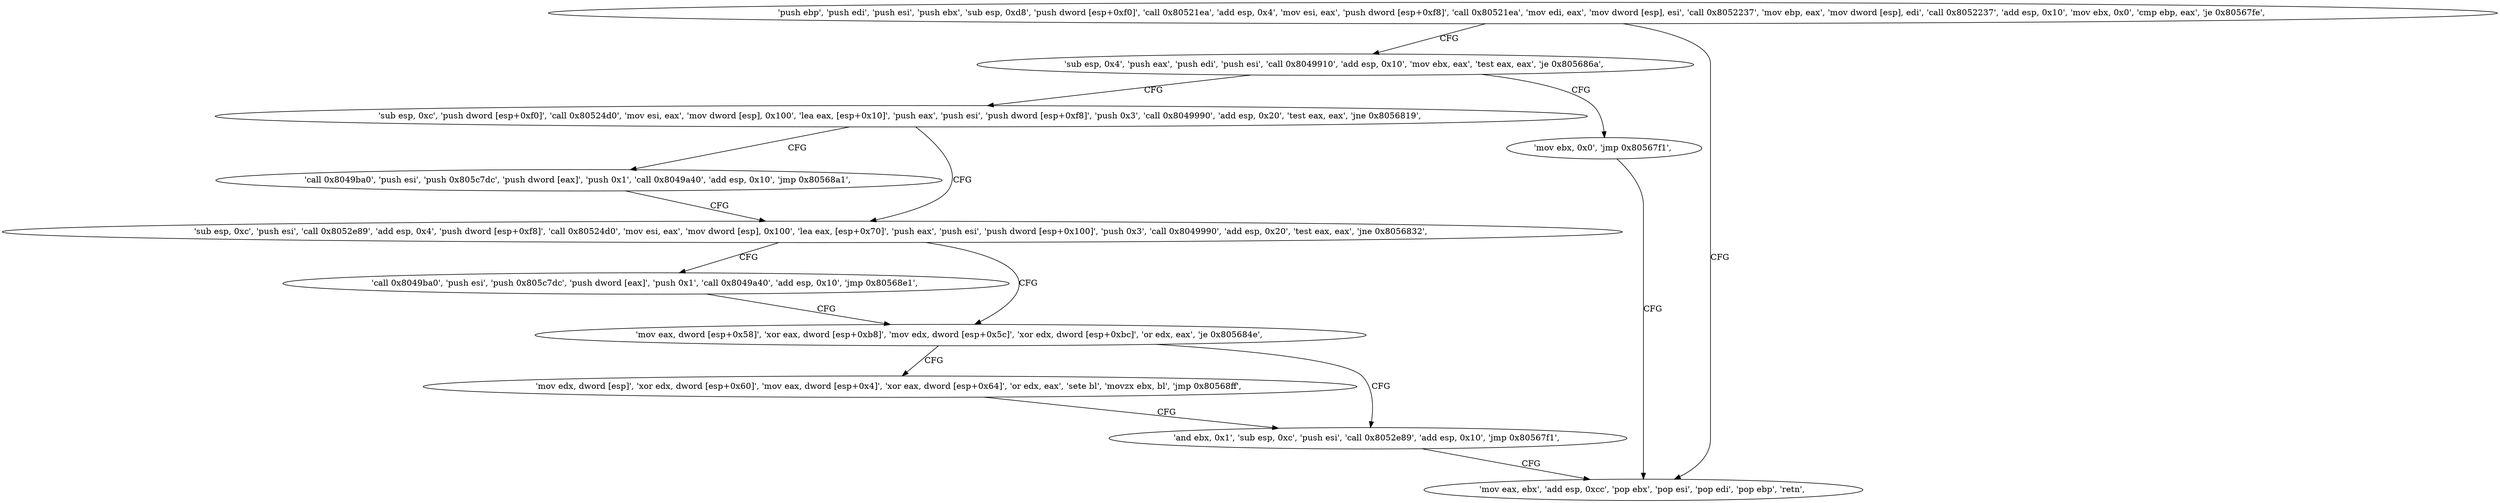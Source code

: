 digraph "func" {
"134571946" [label = "'push ebp', 'push edi', 'push esi', 'push ebx', 'sub esp, 0xd8', 'push dword [esp+0xf0]', 'call 0x80521ea', 'add esp, 0x4', 'mov esi, eax', 'push dword [esp+0xf8]', 'call 0x80521ea', 'mov edi, eax', 'mov dword [esp], esi', 'call 0x8052237', 'mov ebp, eax', 'mov dword [esp], edi', 'call 0x8052237', 'add esp, 0x10', 'mov ebx, 0x0', 'cmp ebp, eax', 'je 0x80567fe', " ]
"134572030" [label = "'sub esp, 0x4', 'push eax', 'push edi', 'push esi', 'call 0x8049910', 'add esp, 0x10', 'mov ebx, eax', 'test eax, eax', 'je 0x805686a', " ]
"134572017" [label = "'mov eax, ebx', 'add esp, 0xcc', 'pop ebx', 'pop esi', 'pop edi', 'pop ebp', 'retn', " ]
"134572138" [label = "'sub esp, 0xc', 'push dword [esp+0xf0]', 'call 0x80524d0', 'mov esi, eax', 'mov dword [esp], 0x100', 'lea eax, [esp+0x10]', 'push eax', 'push esi', 'push dword [esp+0xf8]', 'push 0x3', 'call 0x8049990', 'add esp, 0x20', 'test eax, eax', 'jne 0x8056819', " ]
"134572050" [label = "'mov ebx, 0x0', 'jmp 0x80567f1', " ]
"134572057" [label = "'call 0x8049ba0', 'push esi', 'push 0x805c7dc', 'push dword [eax]', 'push 0x1', 'call 0x8049a40', 'add esp, 0x10', 'jmp 0x80568a1', " ]
"134572193" [label = "'sub esp, 0xc', 'push esi', 'call 0x8052e89', 'add esp, 0x4', 'push dword [esp+0xf8]', 'call 0x80524d0', 'mov esi, eax', 'mov dword [esp], 0x100', 'lea eax, [esp+0x70]', 'push eax', 'push esi', 'push dword [esp+0x100]', 'push 0x3', 'call 0x8049990', 'add esp, 0x20', 'test eax, eax', 'jne 0x8056832', " ]
"134572082" [label = "'call 0x8049ba0', 'push esi', 'push 0x805c7dc', 'push dword [eax]', 'push 0x1', 'call 0x8049a40', 'add esp, 0x10', 'jmp 0x80568e1', " ]
"134572257" [label = "'mov eax, dword [esp+0x58]', 'xor eax, dword [esp+0xb8]', 'mov edx, dword [esp+0x5c]', 'xor edx, dword [esp+0xbc]', 'or edx, eax', 'je 0x805684e', " ]
"134572110" [label = "'mov edx, dword [esp]', 'xor edx, dword [esp+0x60]', 'mov eax, dword [esp+0x4]', 'xor eax, dword [esp+0x64]', 'or edx, eax', 'sete bl', 'movzx ebx, bl', 'jmp 0x80568ff', " ]
"134572287" [label = "'and ebx, 0x1', 'sub esp, 0xc', 'push esi', 'call 0x8052e89', 'add esp, 0x10', 'jmp 0x80567f1', " ]
"134571946" -> "134572030" [ label = "CFG" ]
"134571946" -> "134572017" [ label = "CFG" ]
"134572030" -> "134572138" [ label = "CFG" ]
"134572030" -> "134572050" [ label = "CFG" ]
"134572138" -> "134572057" [ label = "CFG" ]
"134572138" -> "134572193" [ label = "CFG" ]
"134572050" -> "134572017" [ label = "CFG" ]
"134572057" -> "134572193" [ label = "CFG" ]
"134572193" -> "134572082" [ label = "CFG" ]
"134572193" -> "134572257" [ label = "CFG" ]
"134572082" -> "134572257" [ label = "CFG" ]
"134572257" -> "134572110" [ label = "CFG" ]
"134572257" -> "134572287" [ label = "CFG" ]
"134572110" -> "134572287" [ label = "CFG" ]
"134572287" -> "134572017" [ label = "CFG" ]
}
